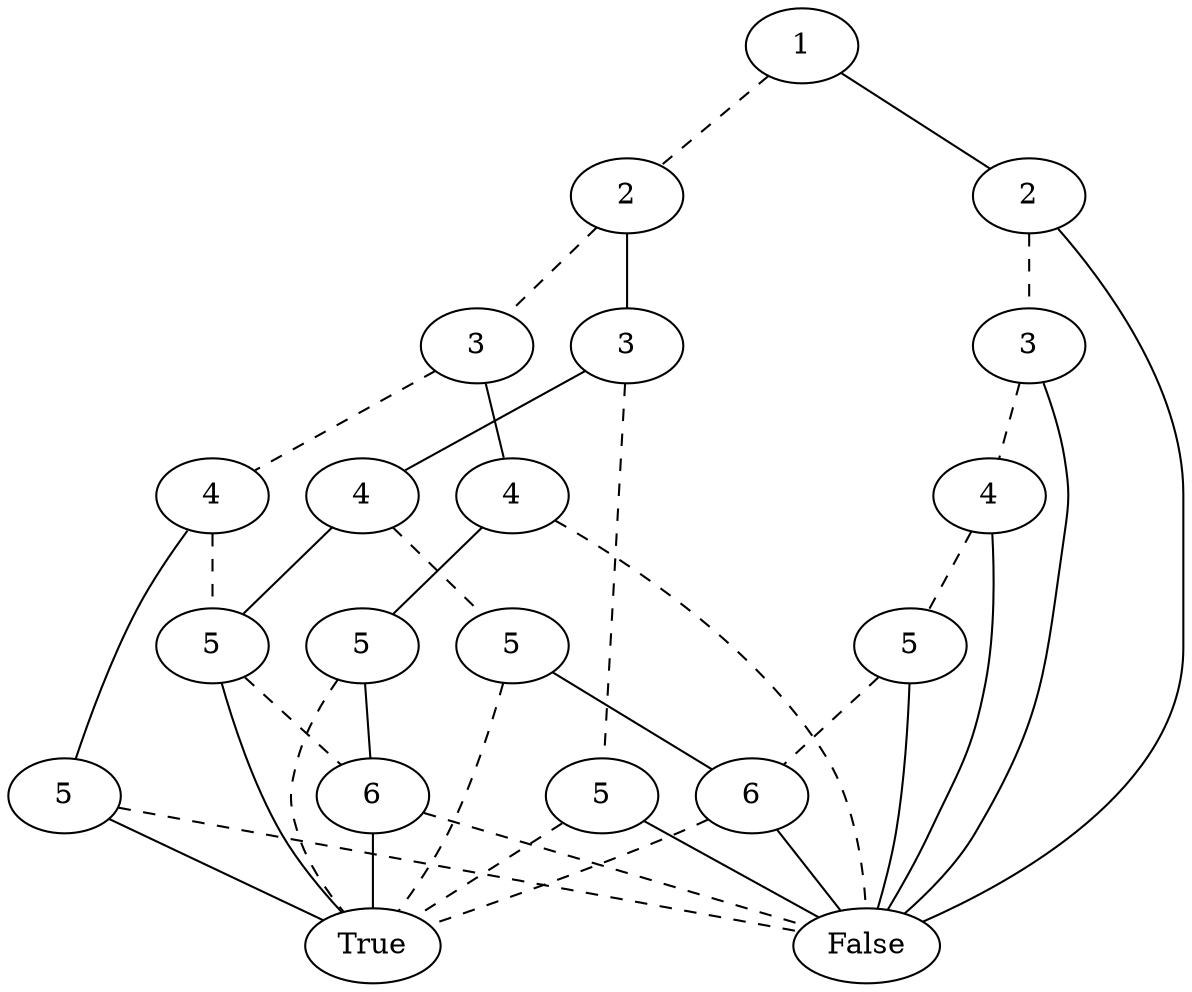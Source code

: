 graph c2 {
	139807492461712 [label=1]
	139808166393024 [label=2]
	139807492461712 -- 139808166393024 [style=dashed]
	139808166394464 [label=3]
	139808166393024 -- 139808166394464 [style=dashed]
	139808166394512 [label=4]
	139808166394464 -- 139808166394512 [style=dashed]
	139807764694640 [label=5]
	139808166394512 -- 139807764694640 [style=dashed]
	139808166496720 [label=6]
	139807764694640 -- 139808166496720 [style=dashed]
	139807492914960 [label=False]
	139808166496720 -- 139807492914960 [style=dashed]
	139807492913424 [label=True]
	139808166496720 -- 139807492913424
	139807764694640 -- 139807492913424
	139807764322912 [label=5]
	139808166394512 -- 139807764322912
	139807764322912 -- 139807492914960 [style=dashed]
	139807764322912 -- 139807492913424
	139807764324256 [label=4]
	139808166394464 -- 139807764324256
	139807764324256 -- 139807492914960 [style=dashed]
	139808166496576 [label=5]
	139807764324256 -- 139808166496576
	139808166496576 -- 139807492913424 [style=dashed]
	139808166496576 -- 139808166496720
	139808166498256 [label=3]
	139808166393024 -- 139808166498256
	139808166495808 [label=5]
	139808166498256 -- 139808166495808 [style=dashed]
	139808166495808 -- 139807492913424 [style=dashed]
	139808166495808 -- 139807492914960
	139808166665088 [label=4]
	139808166498256 -- 139808166665088
	139808166664512 [label=5]
	139808166665088 -- 139808166664512 [style=dashed]
	139808166664512 -- 139807492913424 [style=dashed]
	139807764320560 [label=6]
	139808166664512 -- 139807764320560
	139807764320560 -- 139807492913424 [style=dashed]
	139807764320560 -- 139807492914960
	139808166665088 -- 139807764694640
	139807764696320 [label=2]
	139807492461712 -- 139807764696320
	139807764695552 [label=3]
	139807764696320 -- 139807764695552 [style=dashed]
	139808166451616 [label=4]
	139807764695552 -- 139808166451616 [style=dashed]
	139808166452912 [label=5]
	139808166451616 -- 139808166452912 [style=dashed]
	139808166452912 -- 139807764320560 [style=dashed]
	139808166452912 -- 139807492914960
	139808166451616 -- 139807492914960
	139807764695552 -- 139807492914960
	139807764696320 -- 139807492914960
}
